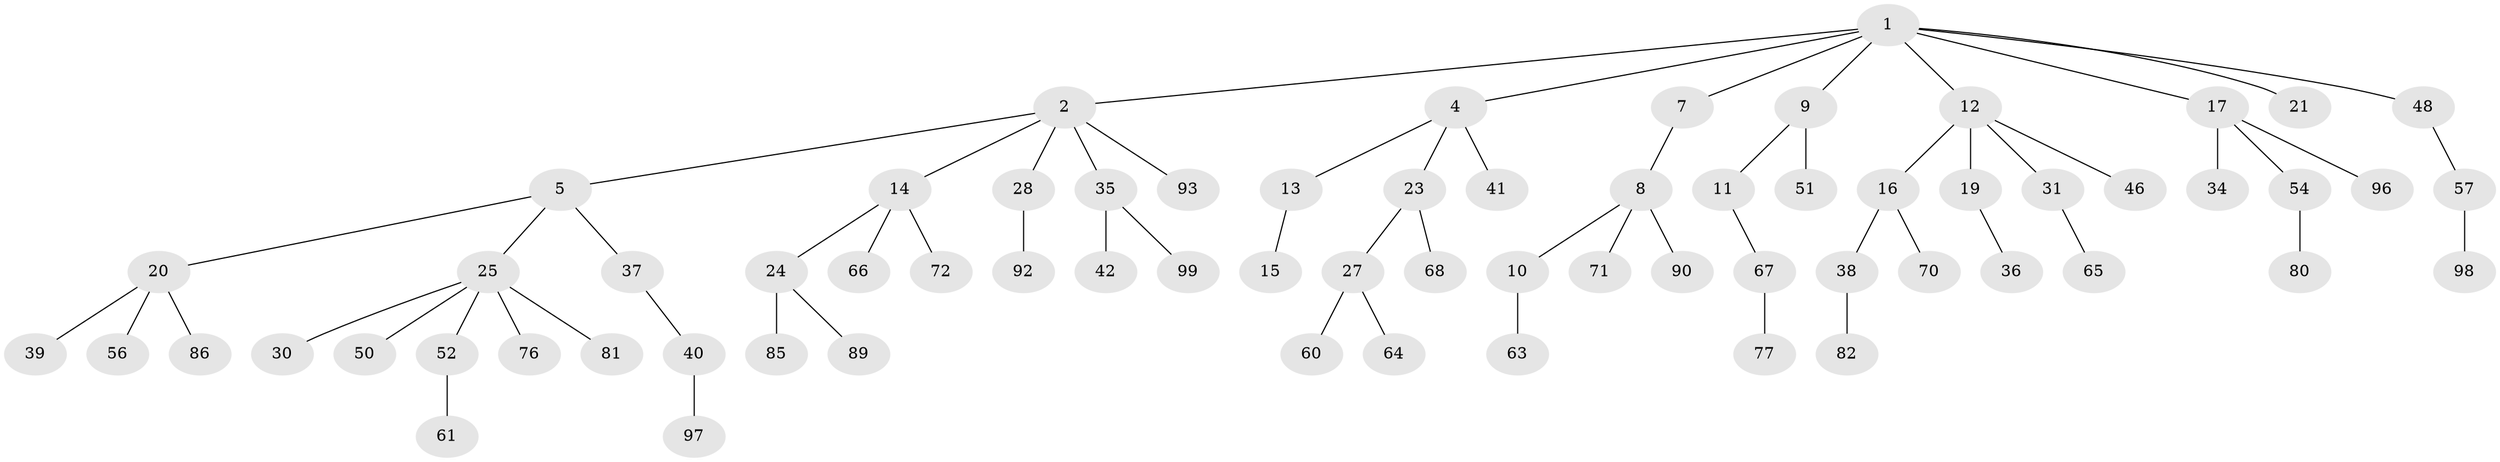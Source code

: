 // original degree distribution, {3: 0.12, 4: 0.07, 7: 0.01, 5: 0.05, 2: 0.22, 6: 0.01, 1: 0.52}
// Generated by graph-tools (version 1.1) at 2025/38/02/21/25 10:38:56]
// undirected, 68 vertices, 67 edges
graph export_dot {
graph [start="1"]
  node [color=gray90,style=filled];
  1 [super="+3"];
  2 [super="+6"];
  4 [super="+88"];
  5 [super="+22"];
  7 [super="+44"];
  8 [super="+32"];
  9;
  10 [super="+29"];
  11 [super="+59"];
  12 [super="+26"];
  13 [super="+53"];
  14 [super="+18"];
  15;
  16 [super="+55"];
  17 [super="+87"];
  19 [super="+74"];
  20 [super="+79"];
  21 [super="+33"];
  23 [super="+91"];
  24 [super="+83"];
  25 [super="+43"];
  27 [super="+47"];
  28 [super="+84"];
  30;
  31 [super="+45"];
  34;
  35 [super="+94"];
  36;
  37 [super="+78"];
  38;
  39;
  40;
  41 [super="+49"];
  42;
  46 [super="+69"];
  48;
  50;
  51;
  52;
  54 [super="+75"];
  56 [super="+62"];
  57 [super="+58"];
  60;
  61;
  63;
  64;
  65;
  66 [super="+95"];
  67;
  68;
  70;
  71;
  72 [super="+73"];
  76;
  77;
  80;
  81;
  82;
  85;
  86;
  89;
  90;
  92;
  93;
  96;
  97 [super="+100"];
  98;
  99;
  1 -- 2;
  1 -- 9;
  1 -- 48;
  1 -- 17;
  1 -- 4;
  1 -- 21;
  1 -- 7;
  1 -- 12;
  2 -- 5;
  2 -- 28;
  2 -- 35;
  2 -- 93;
  2 -- 14;
  4 -- 13;
  4 -- 23;
  4 -- 41;
  5 -- 20;
  5 -- 25;
  5 -- 37;
  7 -- 8;
  8 -- 10;
  8 -- 71;
  8 -- 90;
  9 -- 11;
  9 -- 51;
  10 -- 63;
  11 -- 67;
  12 -- 16;
  12 -- 19;
  12 -- 31;
  12 -- 46;
  13 -- 15;
  14 -- 24;
  14 -- 66;
  14 -- 72;
  16 -- 38;
  16 -- 70;
  17 -- 34;
  17 -- 54;
  17 -- 96;
  19 -- 36;
  20 -- 39;
  20 -- 56;
  20 -- 86;
  23 -- 27;
  23 -- 68;
  24 -- 89;
  24 -- 85;
  25 -- 30;
  25 -- 52;
  25 -- 76;
  25 -- 81;
  25 -- 50;
  27 -- 60;
  27 -- 64;
  28 -- 92;
  31 -- 65;
  35 -- 42;
  35 -- 99;
  37 -- 40;
  38 -- 82;
  40 -- 97;
  48 -- 57;
  52 -- 61;
  54 -- 80;
  57 -- 98;
  67 -- 77;
}
